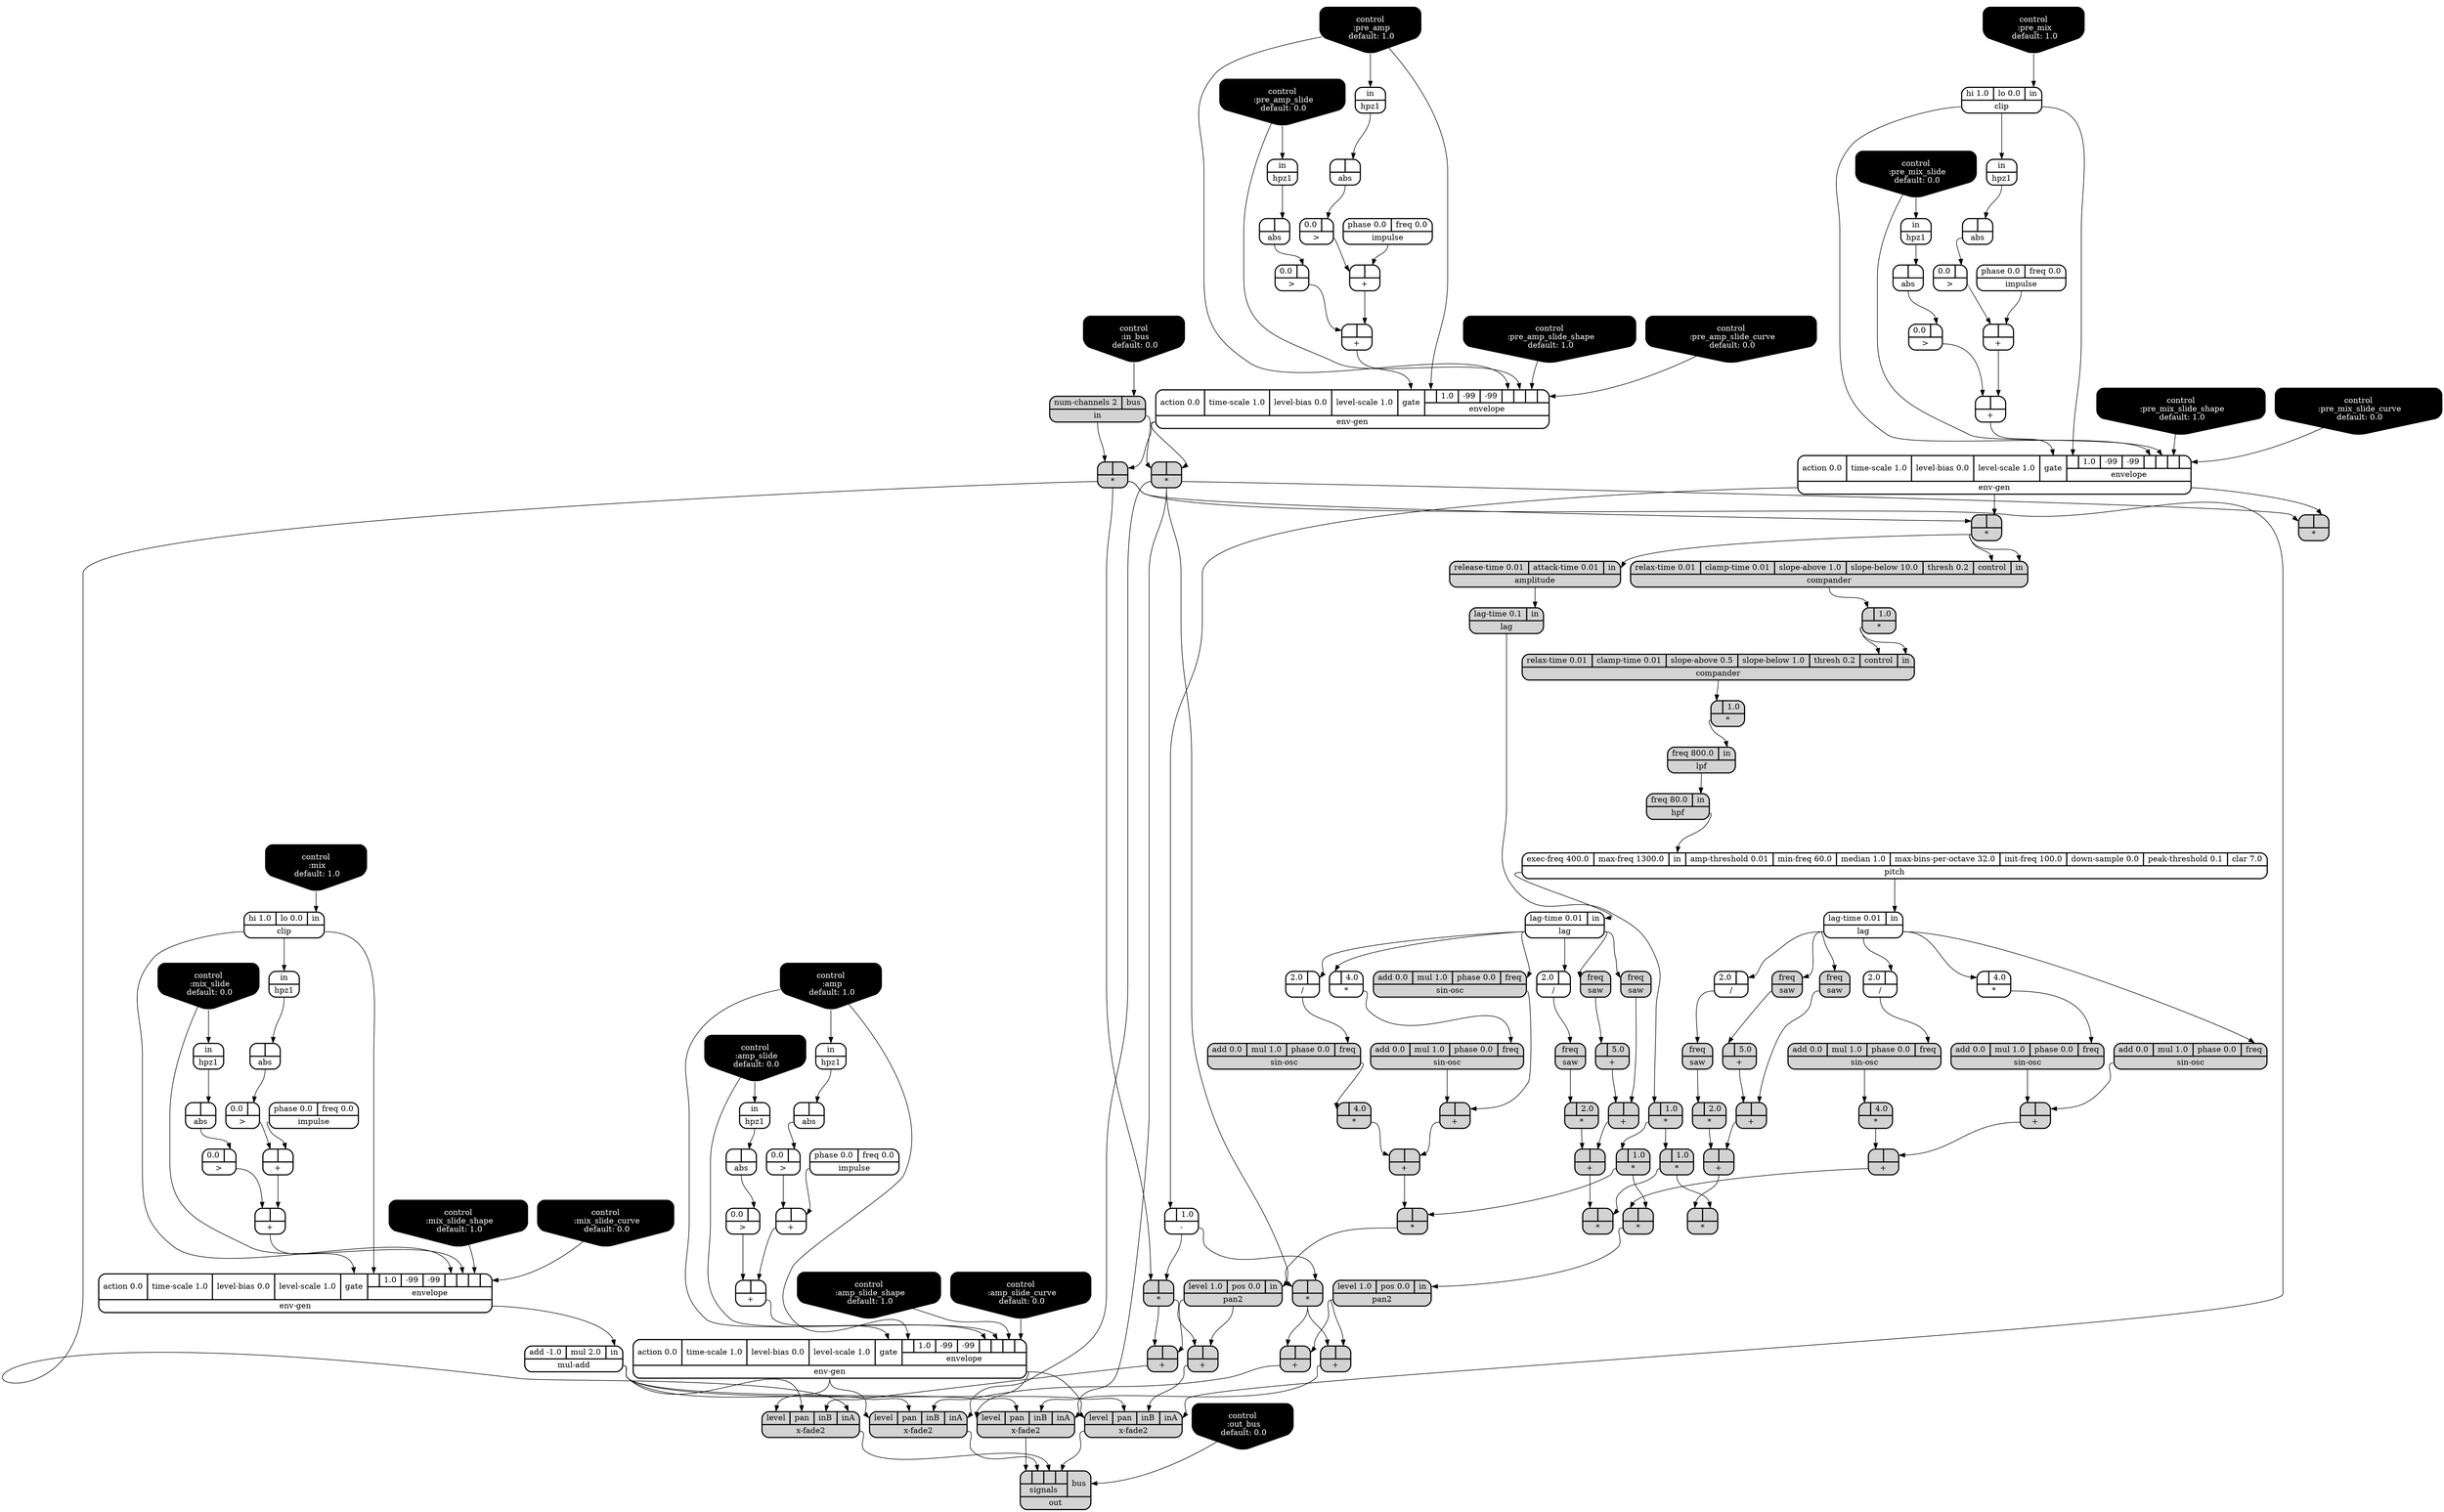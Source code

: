 digraph synthdef {
40 [label = "{{ <b> |<a> } |<__UG_NAME__>* }" style="filled, bold, rounded"  shape=record rankdir=LR];
41 [label = "{{ <b> |<a> } |<__UG_NAME__>* }" style="filled, bold, rounded"  shape=record rankdir=LR];
44 [label = "{{ <b> |<a> 1.0} |<__UG_NAME__>* }" style="filled, bold, rounded"  shape=record rankdir=LR];
45 [label = "{{ <b> |<a> 1.0} |<__UG_NAME__>* }" style="filled, bold, rounded"  shape=record rankdir=LR];
47 [label = "{{ <b> |<a> 1.0} |<__UG_NAME__>* }" style="filled, bold, rounded"  shape=record rankdir=LR];
49 [label = "{{ <b> |<a> 1.0} |<__UG_NAME__>* }" style="filled, bold, rounded"  shape=record rankdir=LR];
55 [label = "{{ <b> |<a> 4.0} |<__UG_NAME__>* }" style="bold, rounded" shape=record rankdir=LR];
60 [label = "{{ <b> |<a> 4.0} |<__UG_NAME__>* }" style="filled, bold, rounded"  shape=record rankdir=LR];
62 [label = "{{ <b> |<a> } |<__UG_NAME__>* }" style="filled, bold, rounded"  shape=record rankdir=LR];
65 [label = "{{ <b> |<a> } |<__UG_NAME__>* }" style="filled, bold, rounded"  shape=record rankdir=LR];
83 [label = "{{ <b> |<a> 4.0} |<__UG_NAME__>* }" style="bold, rounded" shape=record rankdir=LR];
91 [label = "{{ <b> |<a> 4.0} |<__UG_NAME__>* }" style="filled, bold, rounded"  shape=record rankdir=LR];
93 [label = "{{ <b> |<a> } |<__UG_NAME__>* }" style="filled, bold, rounded"  shape=record rankdir=LR];
95 [label = "{{ <b> |<a> } |<__UG_NAME__>* }" style="filled, bold, rounded"  shape=record rankdir=LR];
96 [label = "{{ <b> |<a> } |<__UG_NAME__>* }" style="filled, bold, rounded"  shape=record rankdir=LR];
110 [label = "{{ <b> |<a> } |<__UG_NAME__>* }" style="filled, bold, rounded"  shape=record rankdir=LR];
121 [label = "{{ <b> |<a> 2.0} |<__UG_NAME__>* }" style="filled, bold, rounded"  shape=record rankdir=LR];
122 [label = "{{ <b> |<a> 2.0} |<__UG_NAME__>* }" style="filled, bold, rounded"  shape=record rankdir=LR];
127 [label = "{{ <b> |<a> 1.0} |<__UG_NAME__>* }" style="filled, bold, rounded"  shape=record rankdir=LR];
128 [label = "{{ <b> |<a> } |<__UG_NAME__>* }" style="filled, bold, rounded"  shape=record rankdir=LR];
129 [label = "{{ <b> |<a> } |<__UG_NAME__>* }" style="filled, bold, rounded"  shape=record rankdir=LR];
22 [label = "{{ <b> |<a> } |<__UG_NAME__>+ }" style="bold, rounded" shape=record rankdir=LR];
28 [label = "{{ <b> |<a> } |<__UG_NAME__>+ }" style="bold, rounded" shape=record rankdir=LR];
32 [label = "{{ <b> |<a> } |<__UG_NAME__>+ }" style="bold, rounded" shape=record rankdir=LR];
37 [label = "{{ <b> |<a> } |<__UG_NAME__>+ }" style="bold, rounded" shape=record rankdir=LR];
57 [label = "{{ <b> |<a> } |<__UG_NAME__>+ }" style="filled, bold, rounded"  shape=record rankdir=LR];
61 [label = "{{ <b> |<a> } |<__UG_NAME__>+ }" style="filled, bold, rounded"  shape=record rankdir=LR];
66 [label = "{{ <b> |<a> } |<__UG_NAME__>+ }" style="filled, bold, rounded"  shape=record rankdir=LR];
72 [label = "{{ <b> |<a> } |<__UG_NAME__>+ }" style="bold, rounded" shape=record rankdir=LR];
76 [label = "{{ <b> |<a> } |<__UG_NAME__>+ }" style="bold, rounded" shape=record rankdir=LR];
86 [label = "{{ <b> |<a> } |<__UG_NAME__>+ }" style="bold, rounded" shape=record rankdir=LR];
88 [label = "{{ <b> |<a> } |<__UG_NAME__>+ }" style="filled, bold, rounded"  shape=record rankdir=LR];
92 [label = "{{ <b> |<a> } |<__UG_NAME__>+ }" style="filled, bold, rounded"  shape=record rankdir=LR];
97 [label = "{{ <b> |<a> } |<__UG_NAME__>+ }" style="filled, bold, rounded"  shape=record rankdir=LR];
101 [label = "{{ <b> |<a> } |<__UG_NAME__>+ }" style="bold, rounded" shape=record rankdir=LR];
102 [label = "{{ <b> |<a> } |<__UG_NAME__>+ }" style="filled, bold, rounded"  shape=record rankdir=LR];
106 [label = "{{ <b> |<a> } |<__UG_NAME__>+ }" style="filled, bold, rounded"  shape=record rankdir=LR];
115 [label = "{{ <b> |<a> 5.0} |<__UG_NAME__>+ }" style="filled, bold, rounded"  shape=record rankdir=LR];
116 [label = "{{ <b> |<a> 5.0} |<__UG_NAME__>+ }" style="filled, bold, rounded"  shape=record rankdir=LR];
123 [label = "{{ <b> |<a> } |<__UG_NAME__>+ }" style="filled, bold, rounded"  shape=record rankdir=LR];
124 [label = "{{ <b> |<a> } |<__UG_NAME__>+ }" style="filled, bold, rounded"  shape=record rankdir=LR];
125 [label = "{{ <b> |<a> } |<__UG_NAME__>+ }" style="filled, bold, rounded"  shape=record rankdir=LR];
126 [label = "{{ <b> |<a> } |<__UG_NAME__>+ }" style="filled, bold, rounded"  shape=record rankdir=LR];
64 [label = "{{ <b> |<a> 1.0} |<__UG_NAME__>- }" style="bold, rounded" shape=record rankdir=LR];
58 [label = "{{ <b> 2.0|<a> } |<__UG_NAME__>/ }" style="bold, rounded" shape=record rankdir=LR];
89 [label = "{{ <b> 2.0|<a> } |<__UG_NAME__>/ }" style="bold, rounded" shape=record rankdir=LR];
117 [label = "{{ <b> 2.0|<a> } |<__UG_NAME__>/ }" style="bold, rounded" shape=record rankdir=LR];
118 [label = "{{ <b> 2.0|<a> } |<__UG_NAME__>/ }" style="bold, rounded" shape=record rankdir=LR];
21 [label = "{{ <b> 0.0|<a> } |<__UG_NAME__>\> }" style="bold, rounded" shape=record rankdir=LR];
27 [label = "{{ <b> 0.0|<a> } |<__UG_NAME__>\> }" style="bold, rounded" shape=record rankdir=LR];
31 [label = "{{ <b> 0.0|<a> } |<__UG_NAME__>\> }" style="bold, rounded" shape=record rankdir=LR];
36 [label = "{{ <b> 0.0|<a> } |<__UG_NAME__>\> }" style="bold, rounded" shape=record rankdir=LR];
71 [label = "{{ <b> 0.0|<a> } |<__UG_NAME__>\> }" style="bold, rounded" shape=record rankdir=LR];
75 [label = "{{ <b> 0.0|<a> } |<__UG_NAME__>\> }" style="bold, rounded" shape=record rankdir=LR];
81 [label = "{{ <b> 0.0|<a> } |<__UG_NAME__>\> }" style="bold, rounded" shape=record rankdir=LR];
100 [label = "{{ <b> 0.0|<a> } |<__UG_NAME__>\> }" style="bold, rounded" shape=record rankdir=LR];
20 [label = "{{ <b> |<a> } |<__UG_NAME__>abs }" style="bold, rounded" shape=record rankdir=LR];
26 [label = "{{ <b> |<a> } |<__UG_NAME__>abs }" style="bold, rounded" shape=record rankdir=LR];
30 [label = "{{ <b> |<a> } |<__UG_NAME__>abs }" style="bold, rounded" shape=record rankdir=LR];
35 [label = "{{ <b> |<a> } |<__UG_NAME__>abs }" style="bold, rounded" shape=record rankdir=LR];
70 [label = "{{ <b> |<a> } |<__UG_NAME__>abs }" style="bold, rounded" shape=record rankdir=LR];
74 [label = "{{ <b> |<a> } |<__UG_NAME__>abs }" style="bold, rounded" shape=record rankdir=LR];
80 [label = "{{ <b> |<a> } |<__UG_NAME__>abs }" style="bold, rounded" shape=record rankdir=LR];
99 [label = "{{ <b> |<a> } |<__UG_NAME__>abs }" style="bold, rounded" shape=record rankdir=LR];
42 [label = "{{ <release____time> release-time 0.01|<attack____time> attack-time 0.01|<in> in} |<__UG_NAME__>amplitude }" style="filled, bold, rounded"  shape=record rankdir=LR];
24 [label = "{{ <hi> hi 1.0|<lo> lo 0.0|<in> in} |<__UG_NAME__>clip }" style="bold, rounded" shape=record rankdir=LR];
68 [label = "{{ <hi> hi 1.0|<lo> lo 0.0|<in> in} |<__UG_NAME__>clip }" style="bold, rounded" shape=record rankdir=LR];
46 [label = "{{ <relax____time> relax-time 0.01|<clamp____time> clamp-time 0.01|<slope____above> slope-above 1.0|<slope____below> slope-below 10.0|<thresh> thresh 0.2|<control> control|<in> in} |<__UG_NAME__>compander }" style="filled, bold, rounded"  shape=record rankdir=LR];
48 [label = "{{ <relax____time> relax-time 0.01|<clamp____time> clamp-time 0.01|<slope____above> slope-above 0.5|<slope____below> slope-below 1.0|<thresh> thresh 0.2|<control> control|<in> in} |<__UG_NAME__>compander }" style="filled, bold, rounded"  shape=record rankdir=LR];
0 [label = "control
 :pre_amp
 default: 1.0" shape=invhouse style="rounded, filled, bold" fillcolor=black fontcolor=white ]; 
1 [label = "control
 :pre_amp_slide
 default: 0.0" shape=invhouse style="rounded, filled, bold" fillcolor=black fontcolor=white ]; 
2 [label = "control
 :pre_amp_slide_shape
 default: 1.0" shape=invhouse style="rounded, filled, bold" fillcolor=black fontcolor=white ]; 
3 [label = "control
 :pre_amp_slide_curve
 default: 0.0" shape=invhouse style="rounded, filled, bold" fillcolor=black fontcolor=white ]; 
4 [label = "control
 :amp
 default: 1.0" shape=invhouse style="rounded, filled, bold" fillcolor=black fontcolor=white ]; 
5 [label = "control
 :amp_slide
 default: 0.0" shape=invhouse style="rounded, filled, bold" fillcolor=black fontcolor=white ]; 
6 [label = "control
 :amp_slide_shape
 default: 1.0" shape=invhouse style="rounded, filled, bold" fillcolor=black fontcolor=white ]; 
7 [label = "control
 :amp_slide_curve
 default: 0.0" shape=invhouse style="rounded, filled, bold" fillcolor=black fontcolor=white ]; 
8 [label = "control
 :mix
 default: 1.0" shape=invhouse style="rounded, filled, bold" fillcolor=black fontcolor=white ]; 
9 [label = "control
 :mix_slide
 default: 0.0" shape=invhouse style="rounded, filled, bold" fillcolor=black fontcolor=white ]; 
10 [label = "control
 :mix_slide_shape
 default: 1.0" shape=invhouse style="rounded, filled, bold" fillcolor=black fontcolor=white ]; 
11 [label = "control
 :mix_slide_curve
 default: 0.0" shape=invhouse style="rounded, filled, bold" fillcolor=black fontcolor=white ]; 
12 [label = "control
 :pre_mix
 default: 1.0" shape=invhouse style="rounded, filled, bold" fillcolor=black fontcolor=white ]; 
13 [label = "control
 :pre_mix_slide
 default: 0.0" shape=invhouse style="rounded, filled, bold" fillcolor=black fontcolor=white ]; 
14 [label = "control
 :pre_mix_slide_shape
 default: 1.0" shape=invhouse style="rounded, filled, bold" fillcolor=black fontcolor=white ]; 
15 [label = "control
 :pre_mix_slide_curve
 default: 0.0" shape=invhouse style="rounded, filled, bold" fillcolor=black fontcolor=white ]; 
16 [label = "control
 :in_bus
 default: 0.0" shape=invhouse style="rounded, filled, bold" fillcolor=black fontcolor=white ]; 
17 [label = "control
 :out_bus
 default: 0.0" shape=invhouse style="rounded, filled, bold" fillcolor=black fontcolor=white ]; 
33 [label = "{{ <action> action 0.0|<time____scale> time-scale 1.0|<level____bias> level-bias 0.0|<level____scale> level-scale 1.0|<gate> gate|{{<envelope___clip___0>|1.0|-99|-99|<envelope___clip___4>|<envelope___control___5>|<envelope___control___6>|<envelope___control___7>}|envelope}} |<__UG_NAME__>env-gen }" style="bold, rounded" shape=record rankdir=LR];
38 [label = "{{ <action> action 0.0|<time____scale> time-scale 1.0|<level____bias> level-bias 0.0|<level____scale> level-scale 1.0|<gate> gate|{{<envelope___control___0>|1.0|-99|-99|<envelope___control___4>|<envelope___control___5>|<envelope___control___6>|<envelope___control___7>}|envelope}} |<__UG_NAME__>env-gen }" style="bold, rounded" shape=record rankdir=LR];
77 [label = "{{ <action> action 0.0|<time____scale> time-scale 1.0|<level____bias> level-bias 0.0|<level____scale> level-scale 1.0|<gate> gate|{{<envelope___clip___0>|1.0|-99|-99|<envelope___clip___4>|<envelope___control___5>|<envelope___control___6>|<envelope___control___7>}|envelope}} |<__UG_NAME__>env-gen }" style="bold, rounded" shape=record rankdir=LR];
103 [label = "{{ <action> action 0.0|<time____scale> time-scale 1.0|<level____bias> level-bias 0.0|<level____scale> level-scale 1.0|<gate> gate|{{<envelope___control___0>|1.0|-99|-99|<envelope___control___4>|<envelope___control___5>|<envelope___control___6>|<envelope___control___7>}|envelope}} |<__UG_NAME__>env-gen }" style="bold, rounded" shape=record rankdir=LR];
51 [label = "{{ <freq> freq 80.0|<in> in} |<__UG_NAME__>hpf }" style="filled, bold, rounded"  shape=record rankdir=LR];
19 [label = "{{ <in> in} |<__UG_NAME__>hpz1 }" style="bold, rounded" shape=record rankdir=LR];
25 [label = "{{ <in> in} |<__UG_NAME__>hpz1 }" style="bold, rounded" shape=record rankdir=LR];
29 [label = "{{ <in> in} |<__UG_NAME__>hpz1 }" style="bold, rounded" shape=record rankdir=LR];
34 [label = "{{ <in> in} |<__UG_NAME__>hpz1 }" style="bold, rounded" shape=record rankdir=LR];
69 [label = "{{ <in> in} |<__UG_NAME__>hpz1 }" style="bold, rounded" shape=record rankdir=LR];
73 [label = "{{ <in> in} |<__UG_NAME__>hpz1 }" style="bold, rounded" shape=record rankdir=LR];
79 [label = "{{ <in> in} |<__UG_NAME__>hpz1 }" style="bold, rounded" shape=record rankdir=LR];
98 [label = "{{ <in> in} |<__UG_NAME__>hpz1 }" style="bold, rounded" shape=record rankdir=LR];
18 [label = "{{ <phase> phase 0.0|<freq> freq 0.0} |<__UG_NAME__>impulse }" style="bold, rounded" shape=record rankdir=LR];
23 [label = "{{ <phase> phase 0.0|<freq> freq 0.0} |<__UG_NAME__>impulse }" style="bold, rounded" shape=record rankdir=LR];
67 [label = "{{ <phase> phase 0.0|<freq> freq 0.0} |<__UG_NAME__>impulse }" style="bold, rounded" shape=record rankdir=LR];
85 [label = "{{ <phase> phase 0.0|<freq> freq 0.0} |<__UG_NAME__>impulse }" style="bold, rounded" shape=record rankdir=LR];
39 [label = "{{ <num____channels> num-channels 2|<bus> bus} |<__UG_NAME__>in }" style="filled, bold, rounded"  shape=record rankdir=LR];
43 [label = "{{ <lag____time> lag-time 0.1|<in> in} |<__UG_NAME__>lag }" style="filled, bold, rounded"  shape=record rankdir=LR];
53 [label = "{{ <lag____time> lag-time 0.01|<in> in} |<__UG_NAME__>lag }" style="bold, rounded" shape=record rankdir=LR];
82 [label = "{{ <lag____time> lag-time 0.01|<in> in} |<__UG_NAME__>lag }" style="bold, rounded" shape=record rankdir=LR];
50 [label = "{{ <freq> freq 800.0|<in> in} |<__UG_NAME__>lpf }" style="filled, bold, rounded"  shape=record rankdir=LR];
78 [label = "{{ <add> add -1.0|<mul> mul 2.0|<in> in} |<__UG_NAME__>mul-add }" style="bold, rounded" shape=record rankdir=LR];
109 [label = "{{ {{<signals___x____fade2___0>|<signals___x____fade2___1>|<signals___x____fade2___2>|<signals___x____fade2___3>}|signals}|<bus> bus} |<__UG_NAME__>out }" style="filled, bold, rounded"  shape=record rankdir=LR];
63 [label = "{{ <level> level 1.0|<pos> pos 0.0|<in> in} |<__UG_NAME__>pan2 }" style="filled, bold, rounded"  shape=record rankdir=LR];
94 [label = "{{ <level> level 1.0|<pos> pos 0.0|<in> in} |<__UG_NAME__>pan2 }" style="filled, bold, rounded"  shape=record rankdir=LR];
52 [label = "{{ <exec____freq> exec-freq 400.0|<max____freq> max-freq 1300.0|<in> in|<amp____threshold> amp-threshold 0.01|<min____freq> min-freq 60.0|<median> median 1.0|<max____bins____per____octave> max-bins-per-octave 32.0|<init____freq> init-freq 100.0|<down____sample> down-sample 0.0|<peak____threshold> peak-threshold 0.1|<clar> clar 7.0} |<__UG_NAME__>pitch }" style="bold, rounded" shape=record rankdir=LR];
111 [label = "{{ <freq> freq} |<__UG_NAME__>saw }" style="filled, bold, rounded"  shape=record rankdir=LR];
112 [label = "{{ <freq> freq} |<__UG_NAME__>saw }" style="filled, bold, rounded"  shape=record rankdir=LR];
113 [label = "{{ <freq> freq} |<__UG_NAME__>saw }" style="filled, bold, rounded"  shape=record rankdir=LR];
114 [label = "{{ <freq> freq} |<__UG_NAME__>saw }" style="filled, bold, rounded"  shape=record rankdir=LR];
119 [label = "{{ <freq> freq} |<__UG_NAME__>saw }" style="filled, bold, rounded"  shape=record rankdir=LR];
120 [label = "{{ <freq> freq} |<__UG_NAME__>saw }" style="filled, bold, rounded"  shape=record rankdir=LR];
54 [label = "{{ <add> add 0.0|<mul> mul 1.0|<phase> phase 0.0|<freq> freq} |<__UG_NAME__>sin-osc }" style="filled, bold, rounded"  shape=record rankdir=LR];
56 [label = "{{ <add> add 0.0|<mul> mul 1.0|<phase> phase 0.0|<freq> freq} |<__UG_NAME__>sin-osc }" style="filled, bold, rounded"  shape=record rankdir=LR];
59 [label = "{{ <add> add 0.0|<mul> mul 1.0|<phase> phase 0.0|<freq> freq} |<__UG_NAME__>sin-osc }" style="filled, bold, rounded"  shape=record rankdir=LR];
84 [label = "{{ <add> add 0.0|<mul> mul 1.0|<phase> phase 0.0|<freq> freq} |<__UG_NAME__>sin-osc }" style="filled, bold, rounded"  shape=record rankdir=LR];
87 [label = "{{ <add> add 0.0|<mul> mul 1.0|<phase> phase 0.0|<freq> freq} |<__UG_NAME__>sin-osc }" style="filled, bold, rounded"  shape=record rankdir=LR];
90 [label = "{{ <add> add 0.0|<mul> mul 1.0|<phase> phase 0.0|<freq> freq} |<__UG_NAME__>sin-osc }" style="filled, bold, rounded"  shape=record rankdir=LR];
104 [label = "{{ <level> level|<pan> pan|<inb> inB|<ina> inA} |<__UG_NAME__>x-fade2 }" style="filled, bold, rounded"  shape=record rankdir=LR];
105 [label = "{{ <level> level|<pan> pan|<inb> inB|<ina> inA} |<__UG_NAME__>x-fade2 }" style="filled, bold, rounded"  shape=record rankdir=LR];
107 [label = "{{ <level> level|<pan> pan|<inb> inB|<ina> inA} |<__UG_NAME__>x-fade2 }" style="filled, bold, rounded"  shape=record rankdir=LR];
108 [label = "{{ <level> level|<pan> pan|<inb> inB|<ina> inA} |<__UG_NAME__>x-fade2 }" style="filled, bold, rounded"  shape=record rankdir=LR];

38:__UG_NAME__ -> 40:a ;
39:__UG_NAME__ -> 40:b ;
33:__UG_NAME__ -> 41:a ;
40:__UG_NAME__ -> 41:b ;
43:__UG_NAME__ -> 44:b ;
44:__UG_NAME__ -> 45:b ;
46:__UG_NAME__ -> 47:b ;
48:__UG_NAME__ -> 49:b ;
53:__UG_NAME__ -> 55:b ;
59:__UG_NAME__ -> 60:b ;
45:__UG_NAME__ -> 62:a ;
61:__UG_NAME__ -> 62:b ;
64:__UG_NAME__ -> 65:a ;
40:__UG_NAME__ -> 65:b ;
82:__UG_NAME__ -> 83:b ;
90:__UG_NAME__ -> 91:b ;
45:__UG_NAME__ -> 93:a ;
92:__UG_NAME__ -> 93:b ;
38:__UG_NAME__ -> 95:a ;
39:__UG_NAME__ -> 95:b ;
64:__UG_NAME__ -> 96:a ;
95:__UG_NAME__ -> 96:b ;
33:__UG_NAME__ -> 110:a ;
95:__UG_NAME__ -> 110:b ;
119:__UG_NAME__ -> 121:b ;
120:__UG_NAME__ -> 122:b ;
44:__UG_NAME__ -> 127:b ;
127:__UG_NAME__ -> 128:a ;
125:__UG_NAME__ -> 128:b ;
127:__UG_NAME__ -> 129:a ;
126:__UG_NAME__ -> 129:b ;
18:__UG_NAME__ -> 22:a ;
21:__UG_NAME__ -> 22:b ;
23:__UG_NAME__ -> 28:a ;
27:__UG_NAME__ -> 28:b ;
28:__UG_NAME__ -> 32:a ;
31:__UG_NAME__ -> 32:b ;
22:__UG_NAME__ -> 37:a ;
36:__UG_NAME__ -> 37:b ;
54:__UG_NAME__ -> 57:a ;
56:__UG_NAME__ -> 57:b ;
57:__UG_NAME__ -> 61:a ;
60:__UG_NAME__ -> 61:b ;
63:__UG_NAME__ -> 66:a ;
65:__UG_NAME__ -> 66:b ;
67:__UG_NAME__ -> 72:a ;
71:__UG_NAME__ -> 72:b ;
72:__UG_NAME__ -> 76:a ;
75:__UG_NAME__ -> 76:b ;
85:__UG_NAME__ -> 86:a ;
81:__UG_NAME__ -> 86:b ;
87:__UG_NAME__ -> 88:a ;
84:__UG_NAME__ -> 88:b ;
88:__UG_NAME__ -> 92:a ;
91:__UG_NAME__ -> 92:b ;
94:__UG_NAME__ -> 97:a ;
96:__UG_NAME__ -> 97:b ;
86:__UG_NAME__ -> 101:a ;
100:__UG_NAME__ -> 101:b ;
63:__UG_NAME__ -> 102:a ;
65:__UG_NAME__ -> 102:b ;
94:__UG_NAME__ -> 106:a ;
96:__UG_NAME__ -> 106:b ;
113:__UG_NAME__ -> 115:b ;
114:__UG_NAME__ -> 116:b ;
111:__UG_NAME__ -> 123:a ;
115:__UG_NAME__ -> 123:b ;
112:__UG_NAME__ -> 124:a ;
116:__UG_NAME__ -> 124:b ;
123:__UG_NAME__ -> 125:a ;
121:__UG_NAME__ -> 125:b ;
124:__UG_NAME__ -> 126:a ;
122:__UG_NAME__ -> 126:b ;
33:__UG_NAME__ -> 64:b ;
53:__UG_NAME__ -> 58:a ;
82:__UG_NAME__ -> 89:a ;
82:__UG_NAME__ -> 117:a ;
53:__UG_NAME__ -> 118:a ;
20:__UG_NAME__ -> 21:a ;
26:__UG_NAME__ -> 27:a ;
30:__UG_NAME__ -> 31:a ;
35:__UG_NAME__ -> 36:a ;
70:__UG_NAME__ -> 71:a ;
74:__UG_NAME__ -> 75:a ;
80:__UG_NAME__ -> 81:a ;
99:__UG_NAME__ -> 100:a ;
19:__UG_NAME__ -> 20:a ;
25:__UG_NAME__ -> 26:a ;
29:__UG_NAME__ -> 30:a ;
34:__UG_NAME__ -> 35:a ;
69:__UG_NAME__ -> 70:a ;
73:__UG_NAME__ -> 74:a ;
79:__UG_NAME__ -> 80:a ;
98:__UG_NAME__ -> 99:a ;
41:__UG_NAME__ -> 42:in ;
12:__UG_NAME__ -> 24:in ;
8:__UG_NAME__ -> 68:in ;
41:__UG_NAME__ -> 46:in ;
41:__UG_NAME__ -> 46:control ;
47:__UG_NAME__ -> 48:in ;
47:__UG_NAME__ -> 48:control ;
24:__UG_NAME__ -> 33:envelope___clip___0 ;
24:__UG_NAME__ -> 33:envelope___clip___4 ;
13:__UG_NAME__ -> 33:envelope___control___5 ;
14:__UG_NAME__ -> 33:envelope___control___6 ;
15:__UG_NAME__ -> 33:envelope___control___7 ;
32:__UG_NAME__ -> 33:gate ;
0:__UG_NAME__ -> 38:envelope___control___0 ;
0:__UG_NAME__ -> 38:envelope___control___4 ;
1:__UG_NAME__ -> 38:envelope___control___5 ;
2:__UG_NAME__ -> 38:envelope___control___6 ;
3:__UG_NAME__ -> 38:envelope___control___7 ;
37:__UG_NAME__ -> 38:gate ;
68:__UG_NAME__ -> 77:envelope___clip___0 ;
68:__UG_NAME__ -> 77:envelope___clip___4 ;
9:__UG_NAME__ -> 77:envelope___control___5 ;
10:__UG_NAME__ -> 77:envelope___control___6 ;
11:__UG_NAME__ -> 77:envelope___control___7 ;
76:__UG_NAME__ -> 77:gate ;
4:__UG_NAME__ -> 103:envelope___control___0 ;
4:__UG_NAME__ -> 103:envelope___control___4 ;
5:__UG_NAME__ -> 103:envelope___control___5 ;
6:__UG_NAME__ -> 103:envelope___control___6 ;
7:__UG_NAME__ -> 103:envelope___control___7 ;
101:__UG_NAME__ -> 103:gate ;
50:__UG_NAME__ -> 51:in ;
0:__UG_NAME__ -> 19:in ;
24:__UG_NAME__ -> 25:in ;
13:__UG_NAME__ -> 29:in ;
1:__UG_NAME__ -> 34:in ;
68:__UG_NAME__ -> 69:in ;
9:__UG_NAME__ -> 73:in ;
4:__UG_NAME__ -> 79:in ;
5:__UG_NAME__ -> 98:in ;
16:__UG_NAME__ -> 39:bus ;
42:__UG_NAME__ -> 43:in ;
52:__UG_NAME__ -> 53:in ;
52:__UG_NAME__ -> 82:in ;
49:__UG_NAME__ -> 50:in ;
77:__UG_NAME__ -> 78:in ;
17:__UG_NAME__ -> 109:bus ;
105:__UG_NAME__ -> 109:signals___x____fade2___0 ;
107:__UG_NAME__ -> 109:signals___x____fade2___1 ;
104:__UG_NAME__ -> 109:signals___x____fade2___2 ;
108:__UG_NAME__ -> 109:signals___x____fade2___3 ;
62:__UG_NAME__ -> 63:in ;
93:__UG_NAME__ -> 94:in ;
51:__UG_NAME__ -> 52:in ;
82:__UG_NAME__ -> 111:freq ;
53:__UG_NAME__ -> 112:freq ;
82:__UG_NAME__ -> 113:freq ;
53:__UG_NAME__ -> 114:freq ;
117:__UG_NAME__ -> 119:freq ;
118:__UG_NAME__ -> 120:freq ;
53:__UG_NAME__ -> 54:freq ;
55:__UG_NAME__ -> 56:freq ;
58:__UG_NAME__ -> 59:freq ;
83:__UG_NAME__ -> 84:freq ;
82:__UG_NAME__ -> 87:freq ;
89:__UG_NAME__ -> 90:freq ;
40:__UG_NAME__ -> 104:ina ;
102:__UG_NAME__ -> 104:inb ;
78:__UG_NAME__ -> 104:pan ;
103:__UG_NAME__ -> 104:level ;
95:__UG_NAME__ -> 105:ina ;
97:__UG_NAME__ -> 105:inb ;
78:__UG_NAME__ -> 105:pan ;
103:__UG_NAME__ -> 105:level ;
95:__UG_NAME__ -> 107:ina ;
106:__UG_NAME__ -> 107:inb ;
78:__UG_NAME__ -> 107:pan ;
103:__UG_NAME__ -> 107:level ;
40:__UG_NAME__ -> 108:ina ;
66:__UG_NAME__ -> 108:inb ;
78:__UG_NAME__ -> 108:pan ;
103:__UG_NAME__ -> 108:level ;

}
